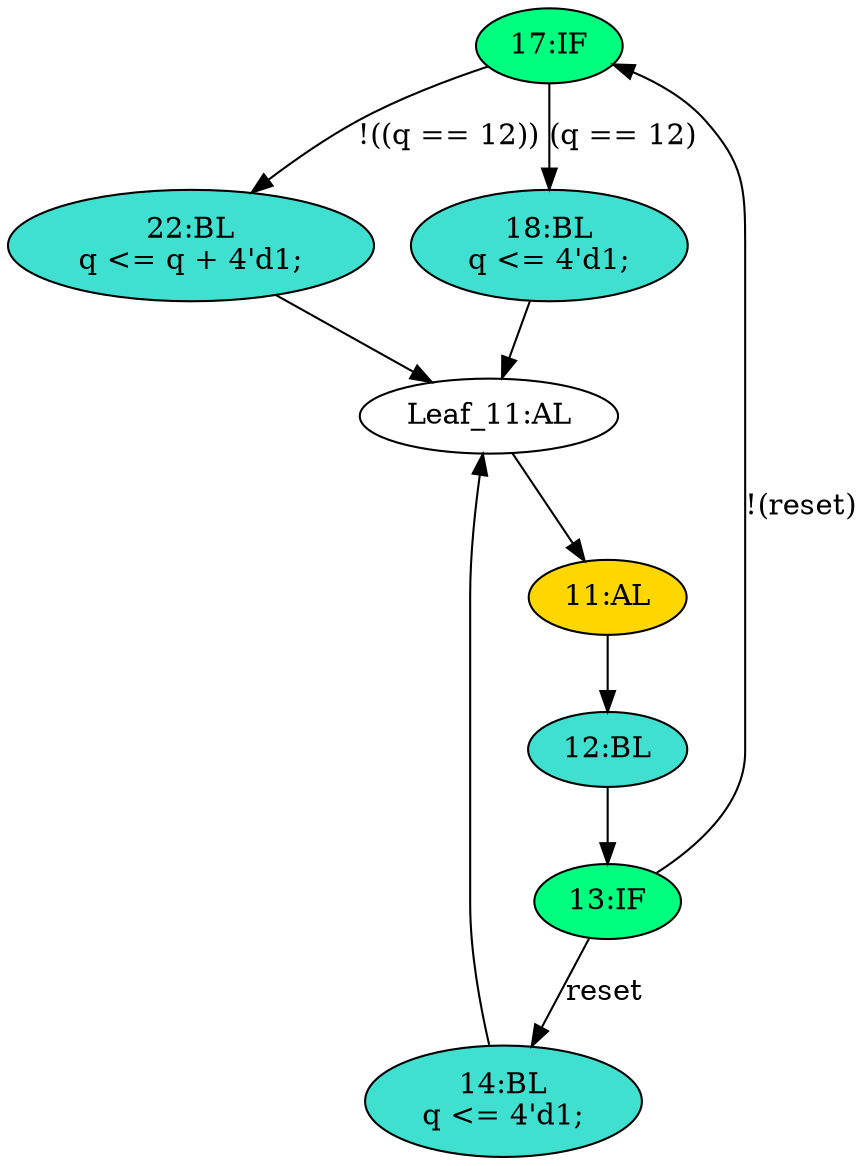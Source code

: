 strict digraph "compose( ,  )" {
	node [label="\N"];
	"17:IF"	[ast="<pyverilog.vparser.ast.IfStatement object at 0x7fa502d0ee90>",
		fillcolor=springgreen,
		label="17:IF",
		statements="[]",
		style=filled,
		typ=IfStatement];
	"22:BL"	[ast="<pyverilog.vparser.ast.Block object at 0x7fa502d64210>",
		fillcolor=turquoise,
		label="22:BL
q <= q + 4'd1;",
		statements="[<pyverilog.vparser.ast.NonblockingSubstitution object at 0x7fa502d72550>]",
		style=filled,
		typ=Block];
	"17:IF" -> "22:BL"	[cond="['q']",
		label="!((q == 12))",
		lineno=17];
	"18:BL"	[ast="<pyverilog.vparser.ast.Block object at 0x7fa502d64790>",
		fillcolor=turquoise,
		label="18:BL
q <= 4'd1;",
		statements="[<pyverilog.vparser.ast.NonblockingSubstitution object at 0x7fa502d64890>]",
		style=filled,
		typ=Block];
	"17:IF" -> "18:BL"	[cond="['q']",
		label="(q == 12)",
		lineno=17];
	"14:BL"	[ast="<pyverilog.vparser.ast.Block object at 0x7fa502d6b150>",
		fillcolor=turquoise,
		label="14:BL
q <= 4'd1;",
		statements="[<pyverilog.vparser.ast.NonblockingSubstitution object at 0x7fa502d77390>]",
		style=filled,
		typ=Block];
	"Leaf_11:AL"	[def_var="['q']",
		label="Leaf_11:AL"];
	"14:BL" -> "Leaf_11:AL"	[cond="[]",
		lineno=None];
	"13:IF"	[ast="<pyverilog.vparser.ast.IfStatement object at 0x7fa502d77090>",
		fillcolor=springgreen,
		label="13:IF",
		statements="[]",
		style=filled,
		typ=IfStatement];
	"13:IF" -> "17:IF"	[cond="['reset']",
		label="!(reset)",
		lineno=13];
	"13:IF" -> "14:BL"	[cond="['reset']",
		label=reset,
		lineno=13];
	"22:BL" -> "Leaf_11:AL"	[cond="[]",
		lineno=None];
	"11:AL"	[ast="<pyverilog.vparser.ast.Always object at 0x7fa502df5f10>",
		clk_sens=True,
		fillcolor=gold,
		label="11:AL",
		sens="['clk']",
		statements="[]",
		style=filled,
		typ=Always,
		use_var="['reset', 'q']"];
	"Leaf_11:AL" -> "11:AL";
	"18:BL" -> "Leaf_11:AL"	[cond="[]",
		lineno=None];
	"12:BL"	[ast="<pyverilog.vparser.ast.Block object at 0x7fa502df5690>",
		fillcolor=turquoise,
		label="12:BL",
		statements="[]",
		style=filled,
		typ=Block];
	"12:BL" -> "13:IF"	[cond="[]",
		lineno=None];
	"11:AL" -> "12:BL"	[cond="[]",
		lineno=None];
}
